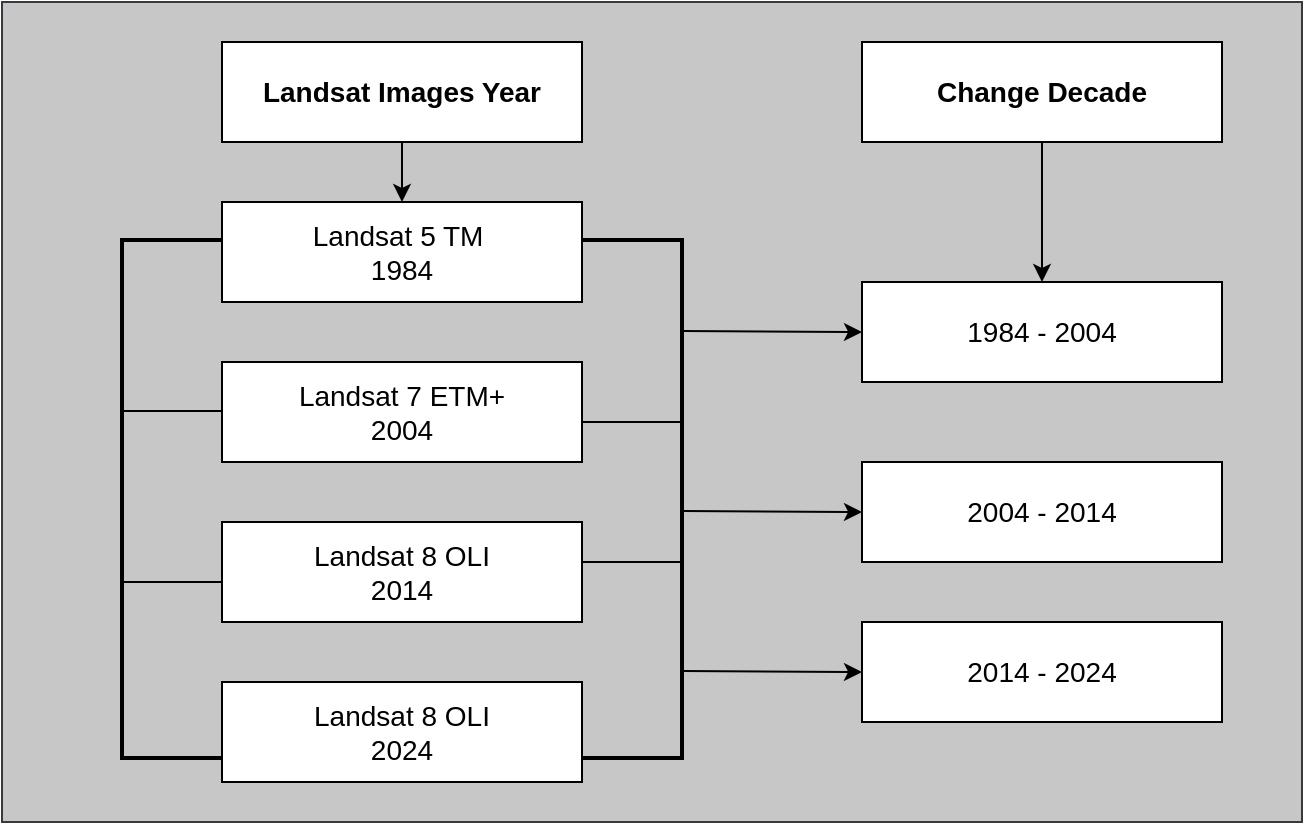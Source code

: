 <mxfile version="24.7.16">
  <diagram name="Page-1" id="_-WS09nqeZ3YQB_b0d59">
    <mxGraphModel dx="1032" dy="501" grid="1" gridSize="10" guides="1" tooltips="1" connect="1" arrows="1" fold="1" page="1" pageScale="1" pageWidth="1169" pageHeight="827" background="#FFFFFF" math="0" shadow="0">
      <root>
        <mxCell id="0" />
        <mxCell id="1" parent="0" />
        <mxCell id="Dl7q8pRwCRPBg_EnZdLq-22" value="" style="rounded=0;whiteSpace=wrap;html=1;fillColor=#C7C7C7;strokeColor=#36393d;" vertex="1" parent="1">
          <mxGeometry x="210" y="170" width="650" height="410" as="geometry" />
        </mxCell>
        <mxCell id="Dl7q8pRwCRPBg_EnZdLq-13" style="edgeStyle=orthogonalEdgeStyle;rounded=0;orthogonalLoop=1;jettySize=auto;html=1;exitX=0.5;exitY=1;exitDx=0;exitDy=0;entryX=0.5;entryY=0;entryDx=0;entryDy=0;" edge="1" parent="1" source="Dl7q8pRwCRPBg_EnZdLq-1" target="Dl7q8pRwCRPBg_EnZdLq-3">
          <mxGeometry relative="1" as="geometry" />
        </mxCell>
        <mxCell id="Dl7q8pRwCRPBg_EnZdLq-1" value="&lt;font style=&quot;font-size: 14px;&quot;&gt;&lt;b style=&quot;&quot;&gt;Landsat Images Year&lt;/b&gt;&lt;/font&gt;" style="rounded=0;whiteSpace=wrap;html=1;" vertex="1" parent="1">
          <mxGeometry x="320" y="190" width="180" height="50" as="geometry" />
        </mxCell>
        <mxCell id="Dl7q8pRwCRPBg_EnZdLq-20" style="edgeStyle=orthogonalEdgeStyle;rounded=0;orthogonalLoop=1;jettySize=auto;html=1;exitX=0.5;exitY=1;exitDx=0;exitDy=0;entryX=0.5;entryY=0;entryDx=0;entryDy=0;" edge="1" parent="1" source="Dl7q8pRwCRPBg_EnZdLq-2" target="Dl7q8pRwCRPBg_EnZdLq-7">
          <mxGeometry relative="1" as="geometry" />
        </mxCell>
        <mxCell id="Dl7q8pRwCRPBg_EnZdLq-2" value="&lt;font style=&quot;font-size: 14px;&quot;&gt;&lt;b style=&quot;&quot;&gt;Change Decade&lt;/b&gt;&lt;/font&gt;" style="rounded=0;whiteSpace=wrap;html=1;" vertex="1" parent="1">
          <mxGeometry x="640" y="190" width="180" height="50" as="geometry" />
        </mxCell>
        <mxCell id="Dl7q8pRwCRPBg_EnZdLq-3" value="&lt;font style=&quot;font-size: 14px;&quot;&gt;Landsat 5 TM&amp;nbsp;&lt;/font&gt;&lt;div&gt;&lt;font style=&quot;font-size: 14px;&quot;&gt;1984&lt;/font&gt;&lt;/div&gt;" style="rounded=0;whiteSpace=wrap;html=1;" vertex="1" parent="1">
          <mxGeometry x="320" y="270" width="180" height="50" as="geometry" />
        </mxCell>
        <mxCell id="Dl7q8pRwCRPBg_EnZdLq-4" value="&lt;font style=&quot;font-size: 14px;&quot;&gt;Landsat 7 ETM+&lt;/font&gt;&lt;div&gt;&lt;font style=&quot;font-size: 14px;&quot;&gt;2004&lt;/font&gt;&lt;/div&gt;" style="rounded=0;whiteSpace=wrap;html=1;" vertex="1" parent="1">
          <mxGeometry x="320" y="350" width="180" height="50" as="geometry" />
        </mxCell>
        <mxCell id="Dl7q8pRwCRPBg_EnZdLq-5" value="&lt;font style=&quot;font-size: 14px;&quot;&gt;Landsat 8 OLI&lt;/font&gt;&lt;div&gt;&lt;font style=&quot;font-size: 14px;&quot;&gt;2014&lt;/font&gt;&lt;/div&gt;" style="rounded=0;whiteSpace=wrap;html=1;" vertex="1" parent="1">
          <mxGeometry x="320" y="430" width="180" height="50" as="geometry" />
        </mxCell>
        <mxCell id="Dl7q8pRwCRPBg_EnZdLq-6" value="&lt;font style=&quot;font-size: 14px;&quot;&gt;Landsat 8 OLI&lt;/font&gt;&lt;div&gt;&lt;font style=&quot;font-size: 14px;&quot;&gt;2024&lt;/font&gt;&lt;/div&gt;" style="rounded=0;whiteSpace=wrap;html=1;" vertex="1" parent="1">
          <mxGeometry x="320" y="510" width="180" height="50" as="geometry" />
        </mxCell>
        <mxCell id="Dl7q8pRwCRPBg_EnZdLq-7" value="&lt;font style=&quot;font-size: 14px;&quot;&gt;1984 - 2004&lt;/font&gt;" style="rounded=0;whiteSpace=wrap;html=1;" vertex="1" parent="1">
          <mxGeometry x="640" y="310" width="180" height="50" as="geometry" />
        </mxCell>
        <mxCell id="Dl7q8pRwCRPBg_EnZdLq-8" value="&lt;font style=&quot;font-size: 14px;&quot;&gt;2004 - 2014&lt;/font&gt;" style="rounded=0;whiteSpace=wrap;html=1;" vertex="1" parent="1">
          <mxGeometry x="640" y="400" width="180" height="50" as="geometry" />
        </mxCell>
        <mxCell id="Dl7q8pRwCRPBg_EnZdLq-9" value="" style="strokeWidth=2;html=1;shape=mxgraph.flowchart.annotation_1;align=left;pointerEvents=1;rotation=-180;" vertex="1" parent="1">
          <mxGeometry x="500" y="289" width="50" height="259" as="geometry" />
        </mxCell>
        <mxCell id="Dl7q8pRwCRPBg_EnZdLq-10" value="" style="endArrow=none;html=1;rounded=0;" edge="1" parent="1">
          <mxGeometry width="50" height="50" relative="1" as="geometry">
            <mxPoint x="500" y="380" as="sourcePoint" />
            <mxPoint x="550" y="380" as="targetPoint" />
          </mxGeometry>
        </mxCell>
        <mxCell id="Dl7q8pRwCRPBg_EnZdLq-11" value="" style="endArrow=none;html=1;rounded=0;" edge="1" parent="1">
          <mxGeometry width="50" height="50" relative="1" as="geometry">
            <mxPoint x="500" y="450" as="sourcePoint" />
            <mxPoint x="550" y="450" as="targetPoint" />
          </mxGeometry>
        </mxCell>
        <mxCell id="Dl7q8pRwCRPBg_EnZdLq-12" value="" style="strokeWidth=2;html=1;shape=mxgraph.flowchart.annotation_1;align=left;pointerEvents=1;rotation=0;" vertex="1" parent="1">
          <mxGeometry x="270" y="289" width="50" height="259" as="geometry" />
        </mxCell>
        <mxCell id="Dl7q8pRwCRPBg_EnZdLq-14" value="" style="endArrow=none;html=1;rounded=0;" edge="1" parent="1">
          <mxGeometry width="50" height="50" relative="1" as="geometry">
            <mxPoint x="270" y="374.5" as="sourcePoint" />
            <mxPoint x="320" y="374.5" as="targetPoint" />
          </mxGeometry>
        </mxCell>
        <mxCell id="Dl7q8pRwCRPBg_EnZdLq-15" value="" style="endArrow=none;html=1;rounded=0;" edge="1" parent="1">
          <mxGeometry width="50" height="50" relative="1" as="geometry">
            <mxPoint x="270" y="460" as="sourcePoint" />
            <mxPoint x="320" y="460" as="targetPoint" />
          </mxGeometry>
        </mxCell>
        <mxCell id="Dl7q8pRwCRPBg_EnZdLq-16" value="" style="endArrow=classic;html=1;rounded=0;entryX=0;entryY=0.5;entryDx=0;entryDy=0;" edge="1" parent="1" target="Dl7q8pRwCRPBg_EnZdLq-7">
          <mxGeometry width="50" height="50" relative="1" as="geometry">
            <mxPoint x="550" y="334.5" as="sourcePoint" />
            <mxPoint x="610" y="334.5" as="targetPoint" />
          </mxGeometry>
        </mxCell>
        <mxCell id="Dl7q8pRwCRPBg_EnZdLq-17" value="" style="endArrow=classic;html=1;rounded=0;entryX=0;entryY=0.5;entryDx=0;entryDy=0;" edge="1" parent="1">
          <mxGeometry width="50" height="50" relative="1" as="geometry">
            <mxPoint x="550" y="424.5" as="sourcePoint" />
            <mxPoint x="640" y="425" as="targetPoint" />
          </mxGeometry>
        </mxCell>
        <mxCell id="Dl7q8pRwCRPBg_EnZdLq-18" value="&lt;font style=&quot;font-size: 14px;&quot;&gt;2014 - 2024&lt;/font&gt;" style="rounded=0;whiteSpace=wrap;html=1;" vertex="1" parent="1">
          <mxGeometry x="640" y="480" width="180" height="50" as="geometry" />
        </mxCell>
        <mxCell id="Dl7q8pRwCRPBg_EnZdLq-19" value="" style="endArrow=classic;html=1;rounded=0;entryX=0;entryY=0.5;entryDx=0;entryDy=0;" edge="1" parent="1">
          <mxGeometry width="50" height="50" relative="1" as="geometry">
            <mxPoint x="550" y="504.5" as="sourcePoint" />
            <mxPoint x="640" y="505" as="targetPoint" />
          </mxGeometry>
        </mxCell>
      </root>
    </mxGraphModel>
  </diagram>
</mxfile>
